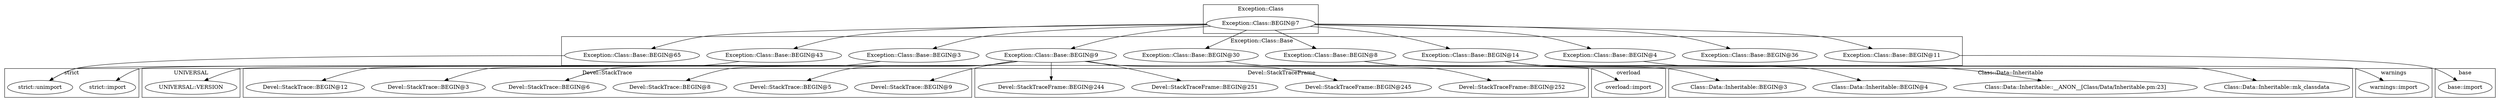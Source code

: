 digraph {
graph [overlap=false]
subgraph cluster_warnings {
	label="warnings";
	"warnings::import";
}
subgraph cluster_UNIVERSAL {
	label="UNIVERSAL";
	"UNIVERSAL::VERSION";
}
subgraph cluster_base {
	label="base";
	"base::import";
}
subgraph cluster_Devel_StackTrace {
	label="Devel::StackTrace";
	"Devel::StackTrace::BEGIN@8";
	"Devel::StackTrace::BEGIN@6";
	"Devel::StackTrace::BEGIN@3";
	"Devel::StackTrace::BEGIN@12";
	"Devel::StackTrace::BEGIN@9";
	"Devel::StackTrace::BEGIN@5";
}
subgraph cluster_strict {
	label="strict";
	"strict::import";
	"strict::unimport";
}
subgraph cluster_Devel_StackTraceFrame {
	label="Devel::StackTraceFrame";
	"Devel::StackTraceFrame::BEGIN@252";
	"Devel::StackTraceFrame::BEGIN@245";
	"Devel::StackTraceFrame::BEGIN@251";
	"Devel::StackTraceFrame::BEGIN@244";
}
subgraph cluster_overload {
	label="overload";
	"overload::import";
}
subgraph cluster_Class_Data_Inheritable {
	label="Class::Data::Inheritable";
	"Class::Data::Inheritable::mk_classdata";
	"Class::Data::Inheritable::BEGIN@3";
	"Class::Data::Inheritable::__ANON__[Class/Data/Inheritable.pm:23]";
	"Class::Data::Inheritable::BEGIN@4";
}
subgraph cluster_Exception_Class_Base {
	label="Exception::Class::Base";
	"Exception::Class::Base::BEGIN@3";
	"Exception::Class::Base::BEGIN@36";
	"Exception::Class::Base::BEGIN@43";
	"Exception::Class::Base::BEGIN@9";
	"Exception::Class::Base::BEGIN@65";
	"Exception::Class::Base::BEGIN@30";
	"Exception::Class::Base::BEGIN@8";
	"Exception::Class::Base::BEGIN@4";
	"Exception::Class::Base::BEGIN@11";
	"Exception::Class::Base::BEGIN@14";
}
subgraph cluster_Exception_Class {
	label="Exception::Class";
	"Exception::Class::BEGIN@7";
}
"Exception::Class::Base::BEGIN@9" -> "Devel::StackTraceFrame::BEGIN@251";
"Exception::Class::BEGIN@7" -> "Exception::Class::Base::BEGIN@9";
"Exception::Class::BEGIN@7" -> "Exception::Class::Base::BEGIN@65";
"Exception::Class::BEGIN@7" -> "Exception::Class::Base::BEGIN@36";
"Exception::Class::BEGIN@7" -> "Exception::Class::Base::BEGIN@11";
"Exception::Class::Base::BEGIN@9" -> "Devel::StackTrace::BEGIN@12";
"Exception::Class::BEGIN@7" -> "Exception::Class::Base::BEGIN@14";
"Exception::Class::Base::BEGIN@9" -> "Devel::StackTrace::BEGIN@9";
"Exception::Class::Base::BEGIN@9" -> "Devel::StackTrace::BEGIN@6";
"Exception::Class::Base::BEGIN@9" -> "Devel::StackTraceFrame::BEGIN@245";
"Exception::Class::BEGIN@7" -> "Exception::Class::Base::BEGIN@4";
"Exception::Class::Base::BEGIN@14" -> "Class::Data::Inheritable::__ANON__[Class/Data/Inheritable.pm:23]";
"Exception::Class::Base::BEGIN@9" -> "Devel::StackTraceFrame::BEGIN@244";
"Exception::Class::BEGIN@7" -> "Exception::Class::Base::BEGIN@3";
"Exception::Class::Base::BEGIN@8" -> "Class::Data::Inheritable::BEGIN@3";
"Exception::Class::Base::BEGIN@65" -> "strict::unimport";
"Exception::Class::Base::BEGIN@43" -> "strict::unimport";
"Exception::Class::Base::BEGIN@11" -> "base::import";
"Exception::Class::Base::BEGIN@30" -> "overload::import";
"Exception::Class::Base::BEGIN@4" -> "warnings::import";
"Exception::Class::BEGIN@7" -> "Exception::Class::Base::BEGIN@30";
"Exception::Class::BEGIN@7" -> "Exception::Class::Base::BEGIN@8";
"Exception::Class::Base::BEGIN@9" -> "Devel::StackTrace::BEGIN@5";
"Exception::Class::Base::BEGIN@14" -> "Class::Data::Inheritable::mk_classdata";
"Exception::Class::Base::BEGIN@9" -> "Devel::StackTrace::BEGIN@3";
"Exception::Class::Base::BEGIN@8" -> "Class::Data::Inheritable::BEGIN@4";
"Exception::Class::Base::BEGIN@9" -> "Devel::StackTraceFrame::BEGIN@252";
"Exception::Class::BEGIN@7" -> "Exception::Class::Base::BEGIN@43";
"Exception::Class::Base::BEGIN@9" -> "Devel::StackTrace::BEGIN@8";
"Exception::Class::Base::BEGIN@9" -> "UNIVERSAL::VERSION";
"Exception::Class::Base::BEGIN@3" -> "strict::import";
}
